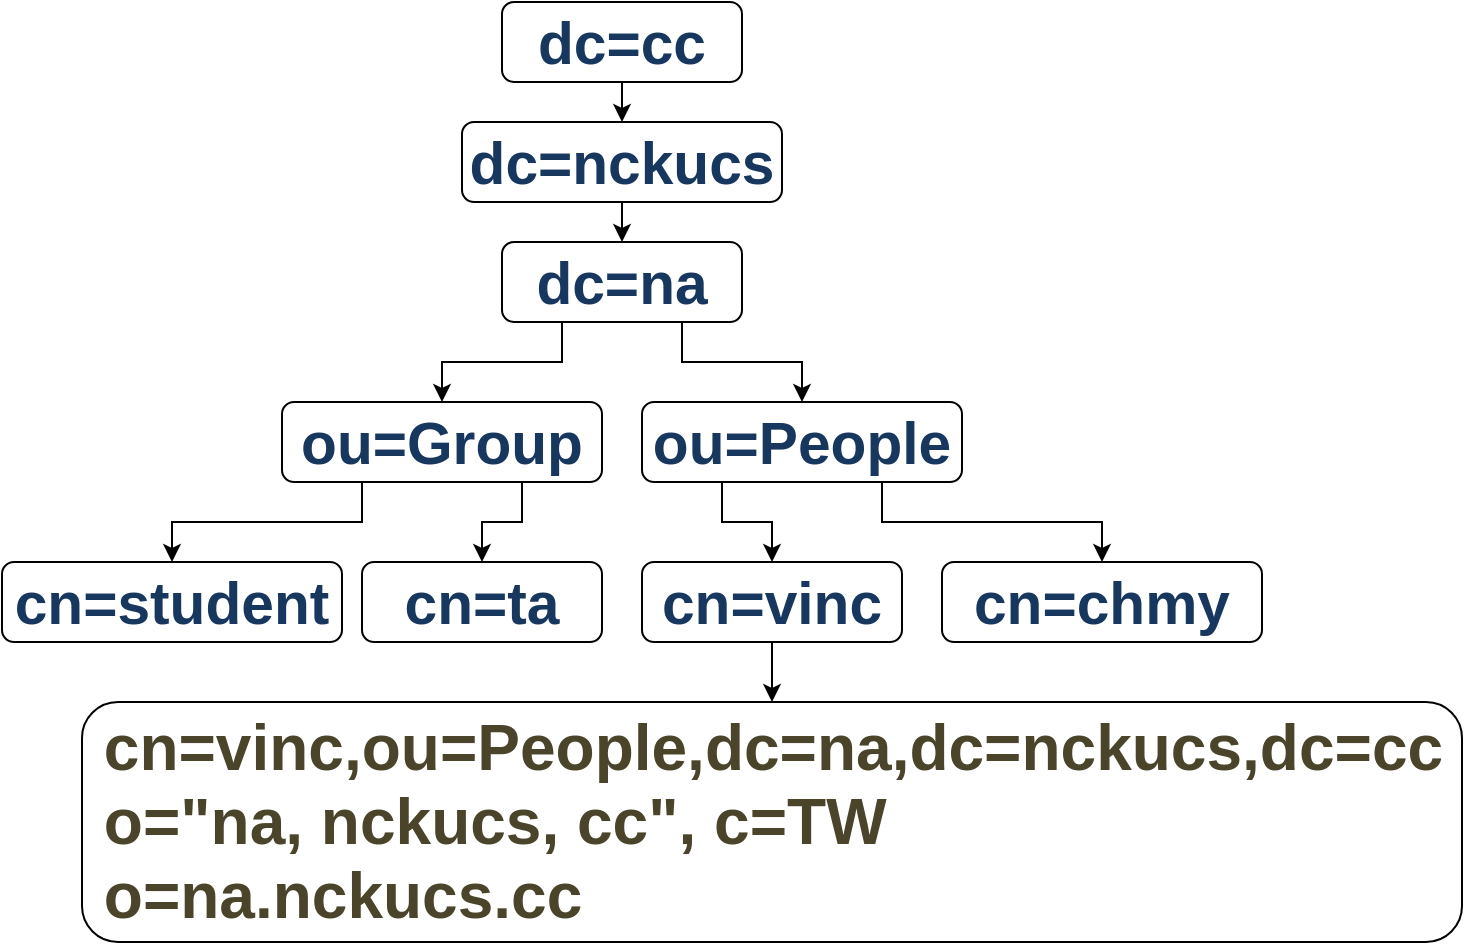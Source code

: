 <mxfile version="18.0.6" type="github">
  <diagram id="N-0__u-b4OFAvGU3cNQb" name="Page-1">
    <mxGraphModel dx="1292" dy="669" grid="1" gridSize="10" guides="1" tooltips="1" connect="1" arrows="1" fold="1" page="1" pageScale="1" pageWidth="827" pageHeight="1169" math="0" shadow="0">
      <root>
        <mxCell id="0" />
        <mxCell id="1" parent="0" />
        <mxCell id="eaQxql0WGcCq-g7QlMkR-17" style="edgeStyle=orthogonalEdgeStyle;rounded=0;orthogonalLoop=1;jettySize=auto;html=1;exitX=0.5;exitY=1;exitDx=0;exitDy=0;entryX=0.5;entryY=0;entryDx=0;entryDy=0;fontSize=29;" edge="1" parent="1" source="eaQxql0WGcCq-g7QlMkR-3" target="eaQxql0WGcCq-g7QlMkR-4">
          <mxGeometry relative="1" as="geometry" />
        </mxCell>
        <mxCell id="eaQxql0WGcCq-g7QlMkR-3" value="&lt;p style=&quot;line-height: normal; margin: 0pt 0in; text-indent: 0in; direction: ltr; unicode-bidi: embed; vertical-align: baseline; word-break: normal;&quot;&gt;&lt;span style=&quot;font-size: 22pt; font-family: Arial; font-variant-numeric: normal; font-variant-east-asian: normal; color: rgb(23, 55, 94); font-weight: bold;&quot;&gt;dc=cc&lt;/span&gt;&lt;/p&gt;" style="rounded=1;whiteSpace=wrap;html=1;" vertex="1" parent="1">
          <mxGeometry x="320" y="40" width="120" height="40" as="geometry" />
        </mxCell>
        <mxCell id="eaQxql0WGcCq-g7QlMkR-18" style="edgeStyle=orthogonalEdgeStyle;rounded=0;orthogonalLoop=1;jettySize=auto;html=1;exitX=0.5;exitY=1;exitDx=0;exitDy=0;entryX=0.5;entryY=0;entryDx=0;entryDy=0;fontSize=29;" edge="1" parent="1" source="eaQxql0WGcCq-g7QlMkR-4" target="eaQxql0WGcCq-g7QlMkR-5">
          <mxGeometry relative="1" as="geometry" />
        </mxCell>
        <mxCell id="eaQxql0WGcCq-g7QlMkR-4" value="&lt;p style=&quot;line-height: normal; margin: 0pt 0in; text-indent: 0in; direction: ltr; unicode-bidi: embed; vertical-align: baseline; word-break: normal;&quot;&gt;&lt;span style=&quot;font-size: 22pt; font-family: Arial; font-variant-numeric: normal; font-variant-east-asian: normal; color: rgb(23, 55, 94); font-weight: bold;&quot;&gt;d&lt;/span&gt;&lt;span style=&quot;font-size: 22pt; font-family: Arial; font-variant-numeric: normal; font-variant-east-asian: normal; color: rgb(23, 55, 94); font-weight: bold; vertical-align: baseline;&quot;&gt;c=&lt;/span&gt;&lt;span style=&quot;font-size: 22pt; font-family: Arial; font-variant-numeric: normal; font-variant-east-asian: normal; color: rgb(23, 55, 94); font-weight: bold; vertical-align: baseline;&quot;&gt;nckucs&lt;/span&gt;&lt;/p&gt;" style="rounded=1;whiteSpace=wrap;html=1;" vertex="1" parent="1">
          <mxGeometry x="300" y="100" width="160" height="40" as="geometry" />
        </mxCell>
        <mxCell id="eaQxql0WGcCq-g7QlMkR-21" style="edgeStyle=orthogonalEdgeStyle;rounded=0;orthogonalLoop=1;jettySize=auto;html=1;exitX=0.25;exitY=1;exitDx=0;exitDy=0;entryX=0.5;entryY=0;entryDx=0;entryDy=0;fontSize=29;" edge="1" parent="1" source="eaQxql0WGcCq-g7QlMkR-5" target="eaQxql0WGcCq-g7QlMkR-6">
          <mxGeometry relative="1" as="geometry" />
        </mxCell>
        <mxCell id="eaQxql0WGcCq-g7QlMkR-22" style="edgeStyle=orthogonalEdgeStyle;rounded=0;orthogonalLoop=1;jettySize=auto;html=1;exitX=0.75;exitY=1;exitDx=0;exitDy=0;entryX=0.5;entryY=0;entryDx=0;entryDy=0;fontSize=29;" edge="1" parent="1" source="eaQxql0WGcCq-g7QlMkR-5" target="eaQxql0WGcCq-g7QlMkR-9">
          <mxGeometry relative="1" as="geometry" />
        </mxCell>
        <mxCell id="eaQxql0WGcCq-g7QlMkR-5" value="&lt;p style=&quot;line-height: normal; margin: 0pt 0in; text-indent: 0in; direction: ltr; unicode-bidi: embed; vertical-align: baseline; word-break: normal;&quot;&gt;&lt;span style=&quot;font-size: 22pt; font-family: Arial; font-variant-numeric: normal; font-variant-east-asian: normal; color: rgb(23, 55, 94); font-weight: bold;&quot;&gt;dc=&lt;/span&gt;&lt;span style=&quot;font-size: 22pt; font-family: Arial; font-variant-numeric: normal; font-variant-east-asian: normal; color: rgb(23, 55, 94); font-weight: bold;&quot;&gt;na&lt;/span&gt;&lt;/p&gt;" style="rounded=1;whiteSpace=wrap;html=1;" vertex="1" parent="1">
          <mxGeometry x="320" y="160" width="120" height="40" as="geometry" />
        </mxCell>
        <mxCell id="eaQxql0WGcCq-g7QlMkR-23" style="edgeStyle=orthogonalEdgeStyle;rounded=0;orthogonalLoop=1;jettySize=auto;html=1;exitX=0.25;exitY=1;exitDx=0;exitDy=0;entryX=0.5;entryY=0;entryDx=0;entryDy=0;fontSize=29;" edge="1" parent="1" source="eaQxql0WGcCq-g7QlMkR-6" target="eaQxql0WGcCq-g7QlMkR-10">
          <mxGeometry relative="1" as="geometry" />
        </mxCell>
        <mxCell id="eaQxql0WGcCq-g7QlMkR-24" style="edgeStyle=orthogonalEdgeStyle;rounded=0;orthogonalLoop=1;jettySize=auto;html=1;exitX=0.75;exitY=1;exitDx=0;exitDy=0;entryX=0.5;entryY=0;entryDx=0;entryDy=0;fontSize=29;" edge="1" parent="1" source="eaQxql0WGcCq-g7QlMkR-6" target="eaQxql0WGcCq-g7QlMkR-12">
          <mxGeometry relative="1" as="geometry" />
        </mxCell>
        <mxCell id="eaQxql0WGcCq-g7QlMkR-6" value="&lt;p style=&quot;line-height: normal; margin: 0pt 0in; text-indent: 0in; direction: ltr; unicode-bidi: embed; vertical-align: baseline; word-break: normal;&quot;&gt;&lt;span style=&quot;font-size: 22pt; font-family: Arial; font-variant-numeric: normal; font-variant-east-asian: normal; color: rgb(23, 55, 94); font-weight: bold;&quot;&gt;o&lt;/span&gt;&lt;span style=&quot;font-size: 22pt; font-family: Arial; font-variant-numeric: normal; font-variant-east-asian: normal; color: rgb(23, 55, 94); font-weight: bold; vertical-align: baseline;&quot;&gt;u&lt;/span&gt;&lt;span style=&quot;font-size: 22pt; font-family: Arial; font-variant-numeric: normal; font-variant-east-asian: normal; color: rgb(23, 55, 94); font-weight: bold; vertical-align: baseline;&quot;&gt;=&lt;/span&gt;&lt;span style=&quot;font-size: 22pt; font-family: Arial; font-variant-numeric: normal; font-variant-east-asian: normal; color: rgb(23, 55, 94); font-weight: bold;&quot;&gt;Group&lt;/span&gt;&lt;/p&gt;" style="rounded=1;whiteSpace=wrap;html=1;" vertex="1" parent="1">
          <mxGeometry x="210" y="240" width="160" height="40" as="geometry" />
        </mxCell>
        <mxCell id="eaQxql0WGcCq-g7QlMkR-25" style="edgeStyle=orthogonalEdgeStyle;rounded=0;orthogonalLoop=1;jettySize=auto;html=1;exitX=0.25;exitY=1;exitDx=0;exitDy=0;fontSize=29;" edge="1" parent="1" source="eaQxql0WGcCq-g7QlMkR-9" target="eaQxql0WGcCq-g7QlMkR-13">
          <mxGeometry relative="1" as="geometry" />
        </mxCell>
        <mxCell id="eaQxql0WGcCq-g7QlMkR-26" style="edgeStyle=orthogonalEdgeStyle;rounded=0;orthogonalLoop=1;jettySize=auto;html=1;exitX=0.75;exitY=1;exitDx=0;exitDy=0;entryX=0.5;entryY=0;entryDx=0;entryDy=0;fontSize=29;" edge="1" parent="1" source="eaQxql0WGcCq-g7QlMkR-9" target="eaQxql0WGcCq-g7QlMkR-14">
          <mxGeometry relative="1" as="geometry" />
        </mxCell>
        <mxCell id="eaQxql0WGcCq-g7QlMkR-9" value="&lt;p style=&quot;line-height: normal; margin: 0pt 0in; text-indent: 0in; direction: ltr; unicode-bidi: embed; vertical-align: baseline; word-break: normal;&quot;&gt;&lt;span style=&quot;font-size: 22pt; font-family: Arial; font-variant-numeric: normal; font-variant-east-asian: normal; color: rgb(23, 55, 94); font-weight: bold;&quot;&gt;o&lt;/span&gt;&lt;span style=&quot;font-size: 22pt; font-family: Arial; font-variant-numeric: normal; font-variant-east-asian: normal; color: rgb(23, 55, 94); font-weight: bold; vertical-align: baseline;&quot;&gt;u&lt;/span&gt;&lt;span style=&quot;font-size: 22pt; font-family: Arial; font-variant-numeric: normal; font-variant-east-asian: normal; color: rgb(23, 55, 94); font-weight: bold; vertical-align: baseline;&quot;&gt;=&lt;/span&gt;&lt;span style=&quot;font-size: 22pt; font-family: Arial; font-variant-numeric: normal; font-variant-east-asian: normal; color: rgb(23, 55, 94); font-weight: bold;&quot;&gt;People&lt;/span&gt;&lt;/p&gt;" style="rounded=1;whiteSpace=wrap;html=1;" vertex="1" parent="1">
          <mxGeometry x="390" y="240" width="160" height="40" as="geometry" />
        </mxCell>
        <mxCell id="eaQxql0WGcCq-g7QlMkR-10" value="&lt;p style=&quot;line-height: normal; margin: 0pt 0in; text-indent: 0in; direction: ltr; unicode-bidi: embed; vertical-align: baseline; word-break: normal;&quot;&gt;&lt;span style=&quot;font-size: 22pt; font-family: Arial; font-variant-numeric: normal; font-variant-east-asian: normal; color: rgb(23, 55, 94); font-weight: bold;&quot;&gt;cn&lt;/span&gt;&lt;span style=&quot;font-size: 22pt; font-family: Arial; font-variant-numeric: normal; font-variant-east-asian: normal; color: rgb(23, 55, 94); font-weight: bold; vertical-align: baseline;&quot;&gt;=student&lt;/span&gt;&lt;/p&gt;" style="rounded=1;whiteSpace=wrap;html=1;" vertex="1" parent="1">
          <mxGeometry x="70" y="320" width="170" height="40" as="geometry" />
        </mxCell>
        <mxCell id="eaQxql0WGcCq-g7QlMkR-12" value="&lt;p style=&quot;line-height: normal; margin: 0pt 0in; text-indent: 0in; direction: ltr; unicode-bidi: embed; vertical-align: baseline; word-break: normal;&quot;&gt;&lt;span style=&quot;font-size: 22pt; font-family: Arial; font-variant-numeric: normal; font-variant-east-asian: normal; color: rgb(23, 55, 94); font-weight: bold;&quot;&gt;cn&lt;/span&gt;&lt;span style=&quot;font-size: 22pt; font-family: Arial; font-variant-numeric: normal; font-variant-east-asian: normal; color: rgb(23, 55, 94); font-weight: bold; vertical-align: baseline;&quot;&gt;=ta&lt;/span&gt;&lt;/p&gt;" style="rounded=1;whiteSpace=wrap;html=1;" vertex="1" parent="1">
          <mxGeometry x="250" y="320" width="120" height="40" as="geometry" />
        </mxCell>
        <mxCell id="eaQxql0WGcCq-g7QlMkR-27" style="edgeStyle=orthogonalEdgeStyle;rounded=0;orthogonalLoop=1;jettySize=auto;html=1;exitX=0.5;exitY=1;exitDx=0;exitDy=0;entryX=0.5;entryY=0;entryDx=0;entryDy=0;fontSize=29;" edge="1" parent="1" source="eaQxql0WGcCq-g7QlMkR-13" target="eaQxql0WGcCq-g7QlMkR-16">
          <mxGeometry relative="1" as="geometry" />
        </mxCell>
        <mxCell id="eaQxql0WGcCq-g7QlMkR-13" value="&lt;p style=&quot;line-height: normal; margin: 0pt 0in; text-indent: 0in; direction: ltr; unicode-bidi: embed; vertical-align: baseline; word-break: normal;&quot;&gt;&lt;span style=&quot;font-size: 22pt; font-family: Arial; font-variant-numeric: normal; font-variant-east-asian: normal; color: rgb(23, 55, 94); font-weight: bold;&quot;&gt;cn&lt;/span&gt;&lt;span style=&quot;font-size: 22pt; font-family: Arial; font-variant-numeric: normal; font-variant-east-asian: normal; color: rgb(23, 55, 94); font-weight: bold; vertical-align: baseline;&quot;&gt;=&lt;/span&gt;&lt;span style=&quot;font-size: 22pt; font-family: Arial; font-variant-numeric: normal; font-variant-east-asian: normal; color: rgb(23, 55, 94); font-weight: bold; vertical-align: baseline;&quot;&gt;vinc&lt;/span&gt;&lt;/p&gt;" style="rounded=1;whiteSpace=wrap;html=1;" vertex="1" parent="1">
          <mxGeometry x="390" y="320" width="130" height="40" as="geometry" />
        </mxCell>
        <mxCell id="eaQxql0WGcCq-g7QlMkR-14" value="&lt;p style=&quot;line-height: normal; margin: 0pt 0in; text-indent: 0in; direction: ltr; unicode-bidi: embed; vertical-align: baseline; word-break: normal;&quot;&gt;&lt;span style=&quot;font-size: 22pt; font-family: Arial; font-variant-numeric: normal; font-variant-east-asian: normal; color: rgb(23, 55, 94); font-weight: bold;&quot;&gt;cn&lt;/span&gt;&lt;span style=&quot;font-size: 22pt; font-family: Arial; font-variant-numeric: normal; font-variant-east-asian: normal; color: rgb(23, 55, 94); font-weight: bold; vertical-align: baseline;&quot;&gt;=&lt;/span&gt;&lt;span style=&quot;font-size: 22pt; font-family: Arial; font-variant-numeric: normal; font-variant-east-asian: normal; color: rgb(23, 55, 94); font-weight: bold; vertical-align: baseline;&quot;&gt;chmy&lt;/span&gt;&lt;/p&gt;" style="rounded=1;whiteSpace=wrap;html=1;" vertex="1" parent="1">
          <mxGeometry x="540" y="320" width="160" height="40" as="geometry" />
        </mxCell>
        <mxCell id="eaQxql0WGcCq-g7QlMkR-16" value="&lt;p style=&quot;line-height: normal; margin: 0pt 0in; text-indent: 0in; direction: ltr; unicode-bidi: embed; vertical-align: baseline; word-break: normal;&quot;&gt;&lt;span style=&quot;font-size: 24pt; font-family: Arial; font-variant-numeric: normal; font-variant-east-asian: normal; color: rgb(74, 69, 42); font-weight: bold;&quot;&gt;&amp;nbsp;cn&lt;/span&gt;&lt;span style=&quot;font-size: 24pt; font-family: Arial; font-variant-numeric: normal; font-variant-east-asian: normal; color: rgb(74, 69, 42); font-weight: bold;&quot;&gt;=&lt;/span&gt;&lt;span style=&quot;font-size: 24pt; font-family: Arial; font-variant-numeric: normal; font-variant-east-asian: normal; color: rgb(74, 69, 42); font-weight: bold;&quot;&gt;vinc,ou&lt;/span&gt;&lt;span style=&quot;font-size: 24pt; font-family: Arial; font-variant-numeric: normal; font-variant-east-asian: normal; color: rgb(74, 69, 42); font-weight: bold;&quot;&gt;=&lt;/span&gt;&lt;span style=&quot;font-size: 24pt; font-family: Arial; font-variant-numeric: normal; font-variant-east-asian: normal; color: rgb(74, 69, 42); font-weight: bold;&quot;&gt;People,dc&lt;/span&gt;&lt;span style=&quot;font-size: 24pt; font-family: Arial; font-variant-numeric: normal; font-variant-east-asian: normal; color: rgb(74, 69, 42); font-weight: bold;&quot;&gt;=&lt;/span&gt;&lt;span style=&quot;font-size: 24pt; font-family: Arial; font-variant-numeric: normal; font-variant-east-asian: normal; color: rgb(74, 69, 42); font-weight: bold;&quot;&gt;na,dc&lt;/span&gt;&lt;span style=&quot;font-size: 24pt; font-family: Arial; font-variant-numeric: normal; font-variant-east-asian: normal; color: rgb(74, 69, 42); font-weight: bold;&quot;&gt;=&lt;/span&gt;&lt;span style=&quot;font-size: 24pt; font-family: Arial; font-variant-numeric: normal; font-variant-east-asian: normal; color: rgb(74, 69, 42); font-weight: bold;&quot;&gt;nckucs,dc&lt;/span&gt;&lt;span style=&quot;font-size: 24pt; font-family: Arial; font-variant-numeric: normal; font-variant-east-asian: normal; color: rgb(74, 69, 42); font-weight: bold;&quot;&gt;=cc&lt;/span&gt;&lt;br&gt;&lt;/p&gt;&lt;p style=&quot;line-height: normal; margin: 0pt 0in; text-indent: 0in; direction: ltr; unicode-bidi: embed; vertical-align: baseline; word-break: normal;&quot;&gt;&lt;span style=&quot;font-size: 24pt; font-family: Arial; font-variant-numeric: normal; font-variant-east-asian: normal; color: rgb(74, 69, 42); font-weight: bold;&quot;&gt;&lt;/span&gt;&lt;/p&gt;&lt;p style=&quot;line-height: normal; margin-top: 0pt; margin-bottom: 0pt; margin-right: 0in; direction: ltr; unicode-bidi: embed;&quot;&gt;&lt;span style=&quot;font-size: 24pt; font-family: Arial; font-variant-numeric: normal; font-variant-east-asian: normal; color: rgb(74, 69, 42); font-weight: bold;&quot;&gt;&amp;nbsp;o=&quot;&lt;/span&gt;&lt;span style=&quot;font-size: 24pt; font-family: Arial; font-variant-numeric: normal; font-variant-east-asian: normal; color: rgb(74, 69, 42); font-weight: bold;&quot;&gt;na&lt;/span&gt;&lt;span style=&quot;font-size: 24pt; font-family: Arial; font-variant-numeric: normal; font-variant-east-asian: normal; color: rgb(74, 69, 42); font-weight: bold;&quot;&gt;, &lt;/span&gt;&lt;span style=&quot;font-size: 24pt; font-family: Arial; font-variant-numeric: normal; font-variant-east-asian: normal; color: rgb(74, 69, 42); font-weight: bold;&quot;&gt;nckucs&lt;/span&gt;&lt;span style=&quot;font-size: 24pt; font-family: Arial; font-variant-numeric: normal; font-variant-east-asian: normal; color: rgb(74, 69, 42); font-weight: bold;&quot;&gt;, cc&quot;, c=TW&lt;/span&gt;&lt;/p&gt;&lt;p style=&quot;line-height: normal; margin-top: 0pt; margin-bottom: 0pt; margin-right: 0in; direction: ltr; unicode-bidi: embed;&quot;&gt;&lt;span style=&quot;font-size: 24pt; font-family: Arial; font-variant-numeric: normal; font-variant-east-asian: normal; color: rgb(74, 69, 42); font-weight: bold;&quot;&gt;&lt;/span&gt;&lt;/p&gt;&lt;p style=&quot;line-height: normal; margin-top: 0pt; margin-bottom: 0pt; margin-right: 0in; direction: ltr; unicode-bidi: embed;&quot;&gt;&lt;span style=&quot;font-size: 24pt; font-family: Arial; font-variant-numeric: normal; font-variant-east-asian: normal; color: rgb(74, 69, 42); font-weight: bold;&quot;&gt;&amp;nbsp;o=na.nckucs.cc&lt;/span&gt;&lt;/p&gt;" style="rounded=1;whiteSpace=wrap;html=1;align=left;" vertex="1" parent="1">
          <mxGeometry x="110" y="390" width="690" height="120" as="geometry" />
        </mxCell>
      </root>
    </mxGraphModel>
  </diagram>
</mxfile>
